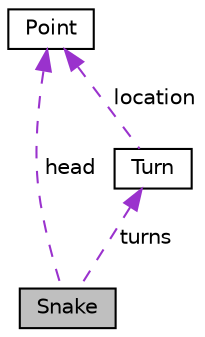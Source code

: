 digraph "Snake"
{
  edge [fontname="Helvetica",fontsize="10",labelfontname="Helvetica",labelfontsize="10"];
  node [fontname="Helvetica",fontsize="10",shape=record];
  Node1 [label="Snake",height=0.2,width=0.4,color="black", fillcolor="grey75", style="filled", fontcolor="black"];
  Node2 -> Node1 [dir="back",color="darkorchid3",fontsize="10",style="dashed",label=" turns" ,fontname="Helvetica"];
  Node2 [label="Turn",height=0.2,width=0.4,color="black", fillcolor="white", style="filled",URL="$struct_turn.html"];
  Node3 -> Node2 [dir="back",color="darkorchid3",fontsize="10",style="dashed",label=" location" ,fontname="Helvetica"];
  Node3 [label="Point",height=0.2,width=0.4,color="black", fillcolor="white", style="filled",URL="$struct_point.html"];
  Node3 -> Node1 [dir="back",color="darkorchid3",fontsize="10",style="dashed",label=" head" ,fontname="Helvetica"];
}
